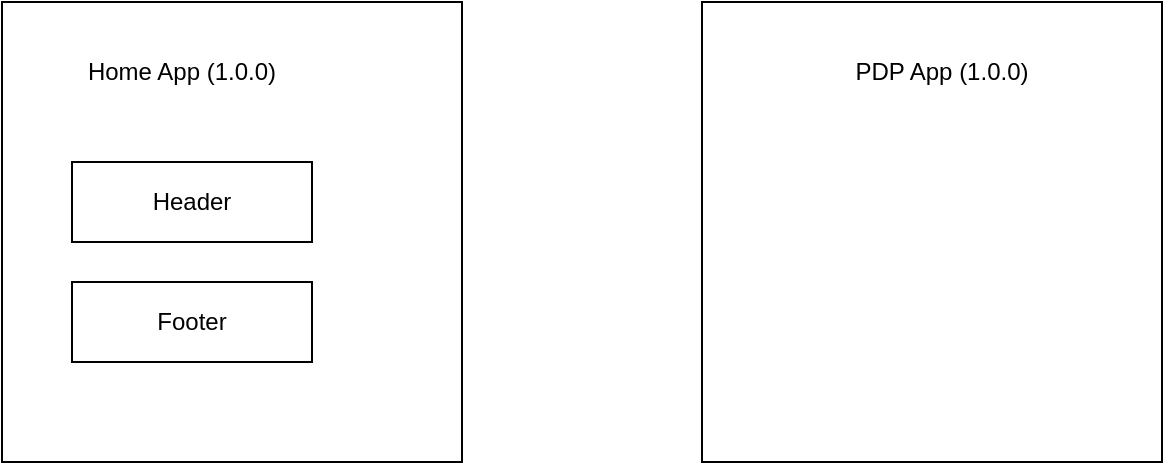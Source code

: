 <mxfile>
    <diagram id="CYmpQo-t_iVJifzlbUX8" name="Page-1">
        <mxGraphModel dx="1140" dy="524" grid="1" gridSize="10" guides="1" tooltips="1" connect="1" arrows="1" fold="1" page="1" pageScale="1" pageWidth="850" pageHeight="1100" math="0" shadow="0">
            <root>
                <mxCell id="0"/>
                <mxCell id="1" parent="0"/>
                <mxCell id="3" value="" style="whiteSpace=wrap;html=1;aspect=fixed;" vertex="1" parent="1">
                    <mxGeometry x="110" y="80" width="230" height="230" as="geometry"/>
                </mxCell>
                <mxCell id="5" value="Home App (1.0.0)" style="text;html=1;strokeColor=none;fillColor=none;align=center;verticalAlign=middle;whiteSpace=wrap;rounded=0;" vertex="1" parent="1">
                    <mxGeometry x="145" y="100" width="110" height="30" as="geometry"/>
                </mxCell>
                <mxCell id="8" value="" style="whiteSpace=wrap;html=1;aspect=fixed;" vertex="1" parent="1">
                    <mxGeometry x="460" y="80" width="230" height="230" as="geometry"/>
                </mxCell>
                <mxCell id="9" value="PDP App (1.0.0)" style="text;html=1;strokeColor=none;fillColor=none;align=center;verticalAlign=middle;whiteSpace=wrap;rounded=0;" vertex="1" parent="1">
                    <mxGeometry x="525" y="100" width="110" height="30" as="geometry"/>
                </mxCell>
                <mxCell id="rTVVKB8bKIlD1rf5uYI4-16" value="" style="rounded=0;whiteSpace=wrap;html=1;" vertex="1" parent="1">
                    <mxGeometry x="145" y="160" width="120" height="40" as="geometry"/>
                </mxCell>
                <mxCell id="rTVVKB8bKIlD1rf5uYI4-17" value="Header" style="text;html=1;strokeColor=none;fillColor=none;align=center;verticalAlign=middle;whiteSpace=wrap;rounded=0;" vertex="1" parent="1">
                    <mxGeometry x="175" y="165" width="60" height="30" as="geometry"/>
                </mxCell>
                <mxCell id="rTVVKB8bKIlD1rf5uYI4-18" value="Footer" style="rounded=0;whiteSpace=wrap;html=1;" vertex="1" parent="1">
                    <mxGeometry x="145" y="220" width="120" height="40" as="geometry"/>
                </mxCell>
            </root>
        </mxGraphModel>
    </diagram>
    <diagram id="4ZNPptR9XDCGibhEdTHf" name="NPM">
        <mxGraphModel dx="1140" dy="524" grid="1" gridSize="10" guides="1" tooltips="1" connect="1" arrows="1" fold="1" page="1" pageScale="1" pageWidth="850" pageHeight="1100" math="0" shadow="0">
            <root>
                <mxCell id="MAN1txK6gFsBLIY3VpFx-0"/>
                <mxCell id="MAN1txK6gFsBLIY3VpFx-1" parent="MAN1txK6gFsBLIY3VpFx-0"/>
                <mxCell id="i5TFkc-oOeYVqLA-JvCX-0" value="" style="whiteSpace=wrap;html=1;aspect=fixed;" vertex="1" parent="MAN1txK6gFsBLIY3VpFx-1">
                    <mxGeometry x="110" y="80" width="180" height="180" as="geometry"/>
                </mxCell>
                <mxCell id="i5TFkc-oOeYVqLA-JvCX-1" value="Home App (1.0.0)" style="text;html=1;strokeColor=none;fillColor=none;align=center;verticalAlign=middle;whiteSpace=wrap;rounded=0;" vertex="1" parent="MAN1txK6gFsBLIY3VpFx-1">
                    <mxGeometry x="145" y="100" width="110" height="30" as="geometry"/>
                </mxCell>
                <mxCell id="i5TFkc-oOeYVqLA-JvCX-2" value="" style="whiteSpace=wrap;html=1;aspect=fixed;" vertex="1" parent="MAN1txK6gFsBLIY3VpFx-1">
                    <mxGeometry x="360" y="280" width="160" height="160" as="geometry"/>
                </mxCell>
                <mxCell id="i5TFkc-oOeYVqLA-JvCX-3" value="NPM Lib (1.0.0)" style="text;html=1;strokeColor=none;fillColor=none;align=center;verticalAlign=middle;whiteSpace=wrap;rounded=0;" vertex="1" parent="MAN1txK6gFsBLIY3VpFx-1">
                    <mxGeometry x="395" y="290" width="95" height="30" as="geometry"/>
                </mxCell>
                <mxCell id="i5TFkc-oOeYVqLA-JvCX-4" value="" style="whiteSpace=wrap;html=1;aspect=fixed;" vertex="1" parent="MAN1txK6gFsBLIY3VpFx-1">
                    <mxGeometry x="580" y="80" width="180" height="180" as="geometry"/>
                </mxCell>
                <mxCell id="i5TFkc-oOeYVqLA-JvCX-5" value="PDP App (1.0.0)" style="text;html=1;strokeColor=none;fillColor=none;align=center;verticalAlign=middle;whiteSpace=wrap;rounded=0;" vertex="1" parent="MAN1txK6gFsBLIY3VpFx-1">
                    <mxGeometry x="610" y="100" width="110" height="30" as="geometry"/>
                </mxCell>
                <mxCell id="i5TFkc-oOeYVqLA-JvCX-6" value="Header" style="rounded=0;whiteSpace=wrap;html=1;" vertex="1" parent="MAN1txK6gFsBLIY3VpFx-1">
                    <mxGeometry x="395" y="330" width="100" height="40" as="geometry"/>
                </mxCell>
                <mxCell id="i5TFkc-oOeYVqLA-JvCX-7" value="" style="rounded=0;whiteSpace=wrap;html=1;" vertex="1" parent="MAN1txK6gFsBLIY3VpFx-1">
                    <mxGeometry x="395" y="390" width="100" height="40" as="geometry"/>
                </mxCell>
                <mxCell id="i5TFkc-oOeYVqLA-JvCX-8" value="Footer" style="text;html=1;strokeColor=none;fillColor=none;align=center;verticalAlign=middle;whiteSpace=wrap;rounded=0;" vertex="1" parent="MAN1txK6gFsBLIY3VpFx-1">
                    <mxGeometry x="415" y="395" width="60" height="30" as="geometry"/>
                </mxCell>
                <mxCell id="i5TFkc-oOeYVqLA-JvCX-9" value="" style="endArrow=classic;html=1;exitX=1;exitY=0.5;exitDx=0;exitDy=0;entryX=0.25;entryY=0;entryDx=0;entryDy=0;" edge="1" parent="MAN1txK6gFsBLIY3VpFx-1" source="i5TFkc-oOeYVqLA-JvCX-0" target="i5TFkc-oOeYVqLA-JvCX-2">
                    <mxGeometry width="50" height="50" relative="1" as="geometry">
                        <mxPoint x="550" y="280" as="sourcePoint"/>
                        <mxPoint x="600" y="230" as="targetPoint"/>
                    </mxGeometry>
                </mxCell>
                <mxCell id="i5TFkc-oOeYVqLA-JvCX-10" value="" style="endArrow=classic;html=1;entryX=0.75;entryY=0;entryDx=0;entryDy=0;exitX=0;exitY=0.5;exitDx=0;exitDy=0;" edge="1" parent="MAN1txK6gFsBLIY3VpFx-1" source="i5TFkc-oOeYVqLA-JvCX-4" target="i5TFkc-oOeYVqLA-JvCX-2">
                    <mxGeometry width="50" height="50" relative="1" as="geometry">
                        <mxPoint x="550" y="280" as="sourcePoint"/>
                        <mxPoint x="600" y="230" as="targetPoint"/>
                    </mxGeometry>
                </mxCell>
            </root>
        </mxGraphModel>
    </diagram>
    <diagram id="4Iur4jq0vUEKyne1EnQH" name="Asset Store">
        <mxGraphModel dx="1140" dy="524" grid="1" gridSize="10" guides="1" tooltips="1" connect="1" arrows="1" fold="1" page="1" pageScale="1" pageWidth="850" pageHeight="1100" math="0" shadow="0">
            <root>
                <mxCell id="AUKtkIi10D4_aq5Kd-cX-0"/>
                <mxCell id="AUKtkIi10D4_aq5Kd-cX-1" parent="AUKtkIi10D4_aq5Kd-cX-0"/>
                <mxCell id="HhhRgxR7FqliF9gJLn_K-7" value="" style="group" vertex="1" connectable="0" parent="AUKtkIi10D4_aq5Kd-cX-1">
                    <mxGeometry x="610" y="210" width="230" height="230" as="geometry"/>
                </mxCell>
                <mxCell id="HhhRgxR7FqliF9gJLn_K-2" value="" style="whiteSpace=wrap;html=1;aspect=fixed;" vertex="1" parent="HhhRgxR7FqliF9gJLn_K-7">
                    <mxGeometry width="230" height="230" as="geometry"/>
                </mxCell>
                <mxCell id="HhhRgxR7FqliF9gJLn_K-3" value="PDP App (1.0.0)" style="text;html=1;strokeColor=none;fillColor=none;align=center;verticalAlign=middle;whiteSpace=wrap;rounded=0;" vertex="1" parent="HhhRgxR7FqliF9gJLn_K-7">
                    <mxGeometry x="60" y="35" width="110" height="30" as="geometry"/>
                </mxCell>
                <mxCell id="HhhRgxR7FqliF9gJLn_K-8" value="" style="group" vertex="1" connectable="0" parent="AUKtkIi10D4_aq5Kd-cX-1">
                    <mxGeometry x="20" y="210" width="230" height="230" as="geometry"/>
                </mxCell>
                <mxCell id="HhhRgxR7FqliF9gJLn_K-0" value="" style="whiteSpace=wrap;html=1;aspect=fixed;" vertex="1" parent="HhhRgxR7FqliF9gJLn_K-8">
                    <mxGeometry x="-10" width="230" height="230" as="geometry"/>
                </mxCell>
                <mxCell id="HhhRgxR7FqliF9gJLn_K-1" value="Home App (1.0.0)" style="text;html=1;strokeColor=none;fillColor=none;align=center;verticalAlign=middle;whiteSpace=wrap;rounded=0;" vertex="1" parent="HhhRgxR7FqliF9gJLn_K-8">
                    <mxGeometry x="35" y="20" width="110" height="30" as="geometry"/>
                </mxCell>
                <mxCell id="qnO41vx0Owqo5Kvf1ohh-0" value="" style="group" vertex="1" connectable="0" parent="AUKtkIi10D4_aq5Kd-cX-1">
                    <mxGeometry x="260" y="20" width="230" height="230" as="geometry"/>
                </mxCell>
                <mxCell id="qnO41vx0Owqo5Kvf1ohh-1" value="" style="whiteSpace=wrap;html=1;aspect=fixed;" vertex="1" parent="qnO41vx0Owqo5Kvf1ohh-0">
                    <mxGeometry width="230" height="230" as="geometry"/>
                </mxCell>
                <mxCell id="qnO41vx0Owqo5Kvf1ohh-2" value="Header / Footer Project" style="text;html=1;strokeColor=none;fillColor=none;align=center;verticalAlign=middle;whiteSpace=wrap;rounded=0;" vertex="1" parent="qnO41vx0Owqo5Kvf1ohh-0">
                    <mxGeometry x="60" y="35" width="110" height="30" as="geometry"/>
                </mxCell>
                <mxCell id="qnO41vx0Owqo5Kvf1ohh-3" value="" style="rounded=0;whiteSpace=wrap;html=1;" vertex="1" parent="qnO41vx0Owqo5Kvf1ohh-0">
                    <mxGeometry x="55" y="100" width="120" height="40" as="geometry"/>
                </mxCell>
                <mxCell id="qnO41vx0Owqo5Kvf1ohh-4" value="Footer" style="rounded=0;whiteSpace=wrap;html=1;" vertex="1" parent="qnO41vx0Owqo5Kvf1ohh-0">
                    <mxGeometry x="55" y="170" width="120" height="40" as="geometry"/>
                </mxCell>
                <mxCell id="qnO41vx0Owqo5Kvf1ohh-5" value="Header" style="text;html=1;strokeColor=none;fillColor=none;align=center;verticalAlign=middle;whiteSpace=wrap;rounded=0;" vertex="1" parent="qnO41vx0Owqo5Kvf1ohh-0">
                    <mxGeometry x="85" y="105" width="60" height="30" as="geometry"/>
                </mxCell>
                <mxCell id="qnO41vx0Owqo5Kvf1ohh-11" style="edgeStyle=none;html=1;exitX=0.5;exitY=1;exitDx=0;exitDy=0;entryX=0.5;entryY=0;entryDx=0;entryDy=0;" edge="1" parent="AUKtkIi10D4_aq5Kd-cX-1" source="qnO41vx0Owqo5Kvf1ohh-6" target="qnO41vx0Owqo5Kvf1ohh-10">
                    <mxGeometry relative="1" as="geometry">
                        <Array as="points">
                            <mxPoint x="570" y="280"/>
                            <mxPoint x="410" y="280"/>
                        </Array>
                    </mxGeometry>
                </mxCell>
                <mxCell id="qnO41vx0Owqo5Kvf1ohh-6" value="" style="rounded=0;whiteSpace=wrap;html=1;" vertex="1" parent="AUKtkIi10D4_aq5Kd-cX-1">
                    <mxGeometry x="520" y="110" width="100" height="40" as="geometry"/>
                </mxCell>
                <mxCell id="qnO41vx0Owqo5Kvf1ohh-7" value="S3 Artifact" style="text;html=1;strokeColor=none;fillColor=none;align=center;verticalAlign=middle;whiteSpace=wrap;rounded=0;" vertex="1" parent="AUKtkIi10D4_aq5Kd-cX-1">
                    <mxGeometry x="540" y="110" width="60" height="30" as="geometry"/>
                </mxCell>
                <mxCell id="qnO41vx0Owqo5Kvf1ohh-8" style="edgeStyle=none;html=1;exitX=1;exitY=0.25;exitDx=0;exitDy=0;entryX=0.5;entryY=0;entryDx=0;entryDy=0;" edge="1" parent="AUKtkIi10D4_aq5Kd-cX-1" source="qnO41vx0Owqo5Kvf1ohh-1" target="qnO41vx0Owqo5Kvf1ohh-6">
                    <mxGeometry relative="1" as="geometry">
                        <Array as="points">
                            <mxPoint x="570" y="78"/>
                        </Array>
                    </mxGeometry>
                </mxCell>
                <mxCell id="qnO41vx0Owqo5Kvf1ohh-9" value="" style="rounded=0;whiteSpace=wrap;html=1;" vertex="1" parent="AUKtkIi10D4_aq5Kd-cX-1">
                    <mxGeometry x="360" y="330" width="100" height="40" as="geometry"/>
                </mxCell>
                <mxCell id="qnO41vx0Owqo5Kvf1ohh-10" value="Shim Library" style="text;html=1;strokeColor=none;fillColor=none;align=center;verticalAlign=middle;whiteSpace=wrap;rounded=0;" vertex="1" parent="AUKtkIi10D4_aq5Kd-cX-1">
                    <mxGeometry x="380" y="335" width="60" height="30" as="geometry"/>
                </mxCell>
                <mxCell id="qnO41vx0Owqo5Kvf1ohh-12" style="edgeStyle=none;html=1;exitX=1;exitY=0.5;exitDx=0;exitDy=0;entryX=0;entryY=0.75;entryDx=0;entryDy=0;" edge="1" parent="AUKtkIi10D4_aq5Kd-cX-1" source="HhhRgxR7FqliF9gJLn_K-0" target="qnO41vx0Owqo5Kvf1ohh-9">
                    <mxGeometry relative="1" as="geometry">
                        <Array as="points">
                            <mxPoint x="240" y="360"/>
                        </Array>
                    </mxGeometry>
                </mxCell>
                <mxCell id="qnO41vx0Owqo5Kvf1ohh-13" style="edgeStyle=none;html=1;exitX=0;exitY=0.5;exitDx=0;exitDy=0;entryX=1;entryY=0.5;entryDx=0;entryDy=0;" edge="1" parent="AUKtkIi10D4_aq5Kd-cX-1" source="HhhRgxR7FqliF9gJLn_K-2" target="qnO41vx0Owqo5Kvf1ohh-9">
                    <mxGeometry relative="1" as="geometry">
                        <Array as="points">
                            <mxPoint x="610" y="350"/>
                        </Array>
                    </mxGeometry>
                </mxCell>
            </root>
        </mxGraphModel>
    </diagram>
    <diagram id="2K0Vk4Sv-EkK5Fx-Vi8d" name="Module Federation">
        <mxGraphModel dx="1140" dy="524" grid="1" gridSize="10" guides="1" tooltips="1" connect="1" arrows="1" fold="1" page="1" pageScale="1" pageWidth="850" pageHeight="1100" math="0" shadow="0">
            <root>
                <mxCell id="P7llcPpJoB7_ds1jwdbV-0"/>
                <mxCell id="P7llcPpJoB7_ds1jwdbV-1" parent="P7llcPpJoB7_ds1jwdbV-0"/>
                <mxCell id="ktPbKLTtQd59d9idhdlG-0" value="" style="whiteSpace=wrap;html=1;aspect=fixed;" vertex="1" parent="P7llcPpJoB7_ds1jwdbV-1">
                    <mxGeometry x="110" y="80" width="230" height="230" as="geometry"/>
                </mxCell>
                <mxCell id="ktPbKLTtQd59d9idhdlG-1" value="Home App (1.0.1)" style="text;html=1;strokeColor=none;fillColor=none;align=center;verticalAlign=middle;whiteSpace=wrap;rounded=0;" vertex="1" parent="P7llcPpJoB7_ds1jwdbV-1">
                    <mxGeometry x="145" y="100" width="110" height="30" as="geometry"/>
                </mxCell>
                <mxCell id="ktPbKLTtQd59d9idhdlG-7" style="edgeStyle=none;html=1;exitX=0;exitY=0.25;exitDx=0;exitDy=0;entryX=1;entryY=0.5;entryDx=0;entryDy=0;" edge="1" parent="P7llcPpJoB7_ds1jwdbV-1" source="ktPbKLTtQd59d9idhdlG-2" target="ktPbKLTtQd59d9idhdlG-4">
                    <mxGeometry relative="1" as="geometry"/>
                </mxCell>
                <mxCell id="ktPbKLTtQd59d9idhdlG-8" style="edgeStyle=none;html=1;entryX=1;entryY=0.5;entryDx=0;entryDy=0;" edge="1" parent="P7llcPpJoB7_ds1jwdbV-1" source="ktPbKLTtQd59d9idhdlG-2" target="ktPbKLTtQd59d9idhdlG-6">
                    <mxGeometry relative="1" as="geometry"/>
                </mxCell>
                <mxCell id="ktPbKLTtQd59d9idhdlG-2" value="" style="whiteSpace=wrap;html=1;aspect=fixed;" vertex="1" parent="P7llcPpJoB7_ds1jwdbV-1">
                    <mxGeometry x="465" y="80" width="230" height="230" as="geometry"/>
                </mxCell>
                <mxCell id="ktPbKLTtQd59d9idhdlG-3" value="PDP App (1.0.0)" style="text;html=1;strokeColor=none;fillColor=none;align=center;verticalAlign=middle;whiteSpace=wrap;rounded=0;" vertex="1" parent="P7llcPpJoB7_ds1jwdbV-1">
                    <mxGeometry x="525" y="100" width="110" height="30" as="geometry"/>
                </mxCell>
                <mxCell id="ktPbKLTtQd59d9idhdlG-4" value="" style="rounded=0;whiteSpace=wrap;html=1;" vertex="1" parent="P7llcPpJoB7_ds1jwdbV-1">
                    <mxGeometry x="145" y="160" width="120" height="40" as="geometry"/>
                </mxCell>
                <mxCell id="ktPbKLTtQd59d9idhdlG-5" value="Header" style="text;html=1;strokeColor=none;fillColor=none;align=center;verticalAlign=middle;whiteSpace=wrap;rounded=0;" vertex="1" parent="P7llcPpJoB7_ds1jwdbV-1">
                    <mxGeometry x="175" y="165" width="60" height="30" as="geometry"/>
                </mxCell>
                <mxCell id="ktPbKLTtQd59d9idhdlG-6" value="Footer" style="rounded=0;whiteSpace=wrap;html=1;" vertex="1" parent="P7llcPpJoB7_ds1jwdbV-1">
                    <mxGeometry x="145" y="220" width="120" height="40" as="geometry"/>
                </mxCell>
            </root>
        </mxGraphModel>
    </diagram>
</mxfile>